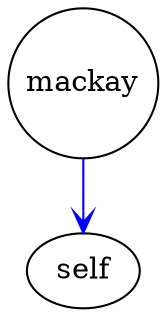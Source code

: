 digraph outcome_mackay_self { 
 K=0.6 
 "mackay" -> { "self" } [color="blue", arrowhead="vee", penwidth=1, href="#24"]; 
 "mackay" [shape="circle", fixedsize="true", height=1, width=1, style="filled", fillcolor="white", href="#mackay"]; 
 "mackay" [shape="circle", fixedsize="true", height=1, width=1, style="filled", fillcolor="white", href="#mackay"]; 

}